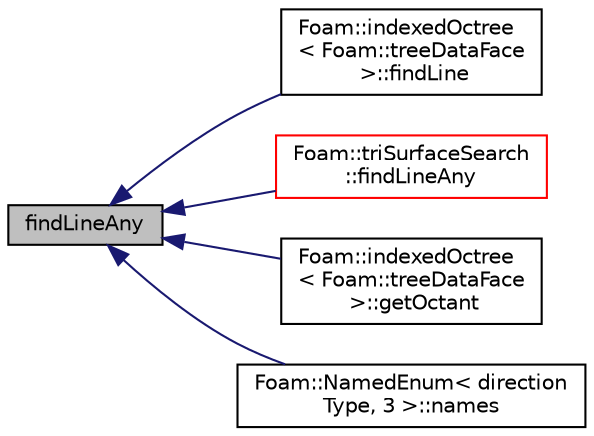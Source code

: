 digraph "findLineAny"
{
  bgcolor="transparent";
  edge [fontname="Helvetica",fontsize="10",labelfontname="Helvetica",labelfontsize="10"];
  node [fontname="Helvetica",fontsize="10",shape=record];
  rankdir="LR";
  Node135 [label="findLineAny",height=0.2,width=0.4,color="black", fillcolor="grey75", style="filled", fontcolor="black"];
  Node135 -> Node136 [dir="back",color="midnightblue",fontsize="10",style="solid",fontname="Helvetica"];
  Node136 [label="Foam::indexedOctree\l\< Foam::treeDataFace\l \>::findLine",height=0.2,width=0.4,color="black",URL="$a26157.html#aadce0231473476a2f789c287c0af3943",tooltip="Find nearest intersection of line between start and end. "];
  Node135 -> Node137 [dir="back",color="midnightblue",fontsize="10",style="solid",fontname="Helvetica"];
  Node137 [label="Foam::triSurfaceSearch\l::findLineAny",height=0.2,width=0.4,color="red",URL="$a26665.html#a9d3dd2d4f8a82670f84a4fd9356b2512"];
  Node135 -> Node174 [dir="back",color="midnightblue",fontsize="10",style="solid",fontname="Helvetica"];
  Node174 [label="Foam::indexedOctree\l\< Foam::treeDataFace\l \>::getOctant",height=0.2,width=0.4,color="black",URL="$a26157.html#a36994951ee6485ae76d974d51f6fc871"];
  Node135 -> Node175 [dir="back",color="midnightblue",fontsize="10",style="solid",fontname="Helvetica"];
  Node175 [label="Foam::NamedEnum\< direction\lType, 3 \>::names",height=0.2,width=0.4,color="black",URL="$a27113.html#a7350da3a0edd92cd11e6c479c9967dc8"];
}
